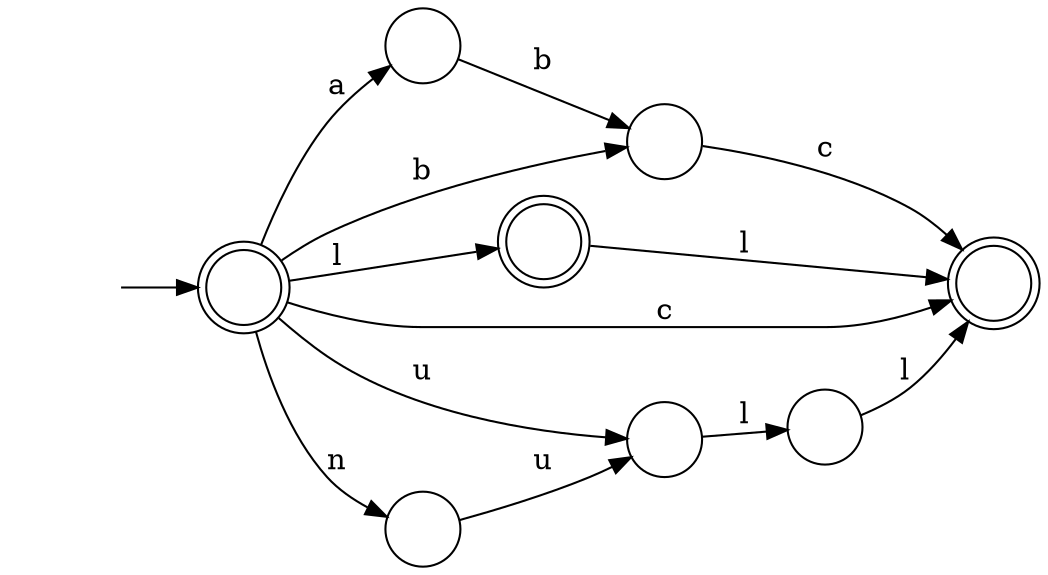 digraph Automaton {
  rankdir = LR;
  0 [shape=circle,label=""];
  0 -> 4 [label="b"]
  1 [shape=doublecircle,label=""];
  1 -> 5 [label="l"]
  2 [shape=circle,label=""];
  2 -> 3 [label="l"]
  3 [shape=circle,label=""];
  3 -> 5 [label="l"]
  4 [shape=circle,label=""];
  4 -> 5 [label="c"]
  5 [shape=doublecircle,label=""];
  6 [shape=circle,label=""];
  6 -> 2 [label="u"]
  7 [shape=doublecircle,label=""];
  initial [shape=plaintext,label=""];
  initial -> 7
  7 -> 6 [label="n"]
  7 -> 5 [label="c"]
  7 -> 4 [label="b"]
  7 -> 0 [label="a"]
  7 -> 2 [label="u"]
  7 -> 1 [label="l"]
}

